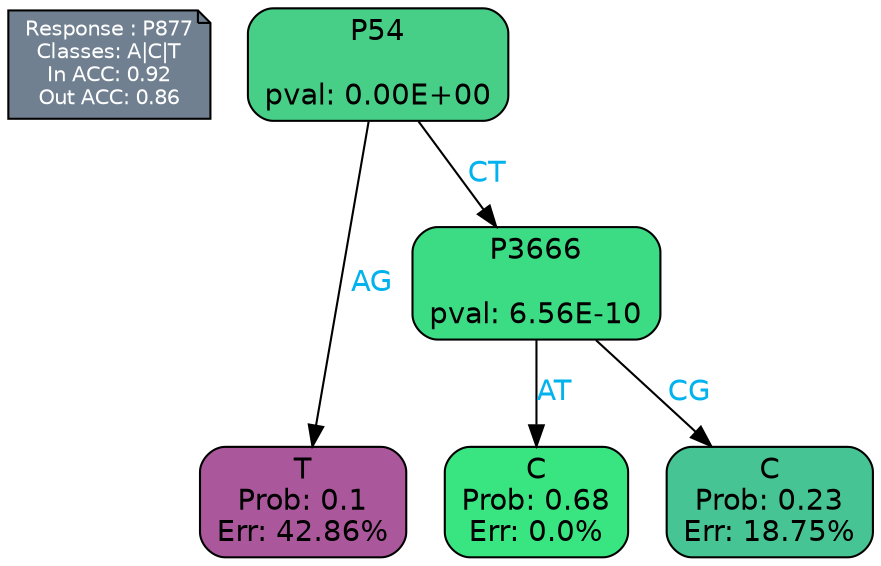 digraph Tree {
node [shape=box, style="filled, rounded", color="black", fontname=helvetica] ;
graph [ranksep=equally, splines=polylines, bgcolor=transparent, dpi=600] ;
edge [fontname=helvetica] ;
LEGEND [label="Response : P877
Classes: A|C|T
In ACC: 0.92
Out ACC: 0.86
",shape=note,align=left,style=filled,fillcolor="slategray",fontcolor="white",fontsize=10];1 [label="P54

pval: 0.00E+00", fillcolor="#47cf87"] ;
2 [label="T
Prob: 0.1
Err: 42.86%", fillcolor="#ab579b"] ;
3 [label="P3666

pval: 6.56E-10", fillcolor="#3cdc85"] ;
4 [label="C
Prob: 0.68
Err: 0.0%", fillcolor="#39e581"] ;
5 [label="C
Prob: 0.23
Err: 18.75%", fillcolor="#46c493"] ;
1 -> 2 [label="AG",fontcolor=deepskyblue2] ;
1 -> 3 [label="CT",fontcolor=deepskyblue2] ;
3 -> 4 [label="AT",fontcolor=deepskyblue2] ;
3 -> 5 [label="CG",fontcolor=deepskyblue2] ;
{rank = same; 2;4;5;}{rank = same; LEGEND;1;}}